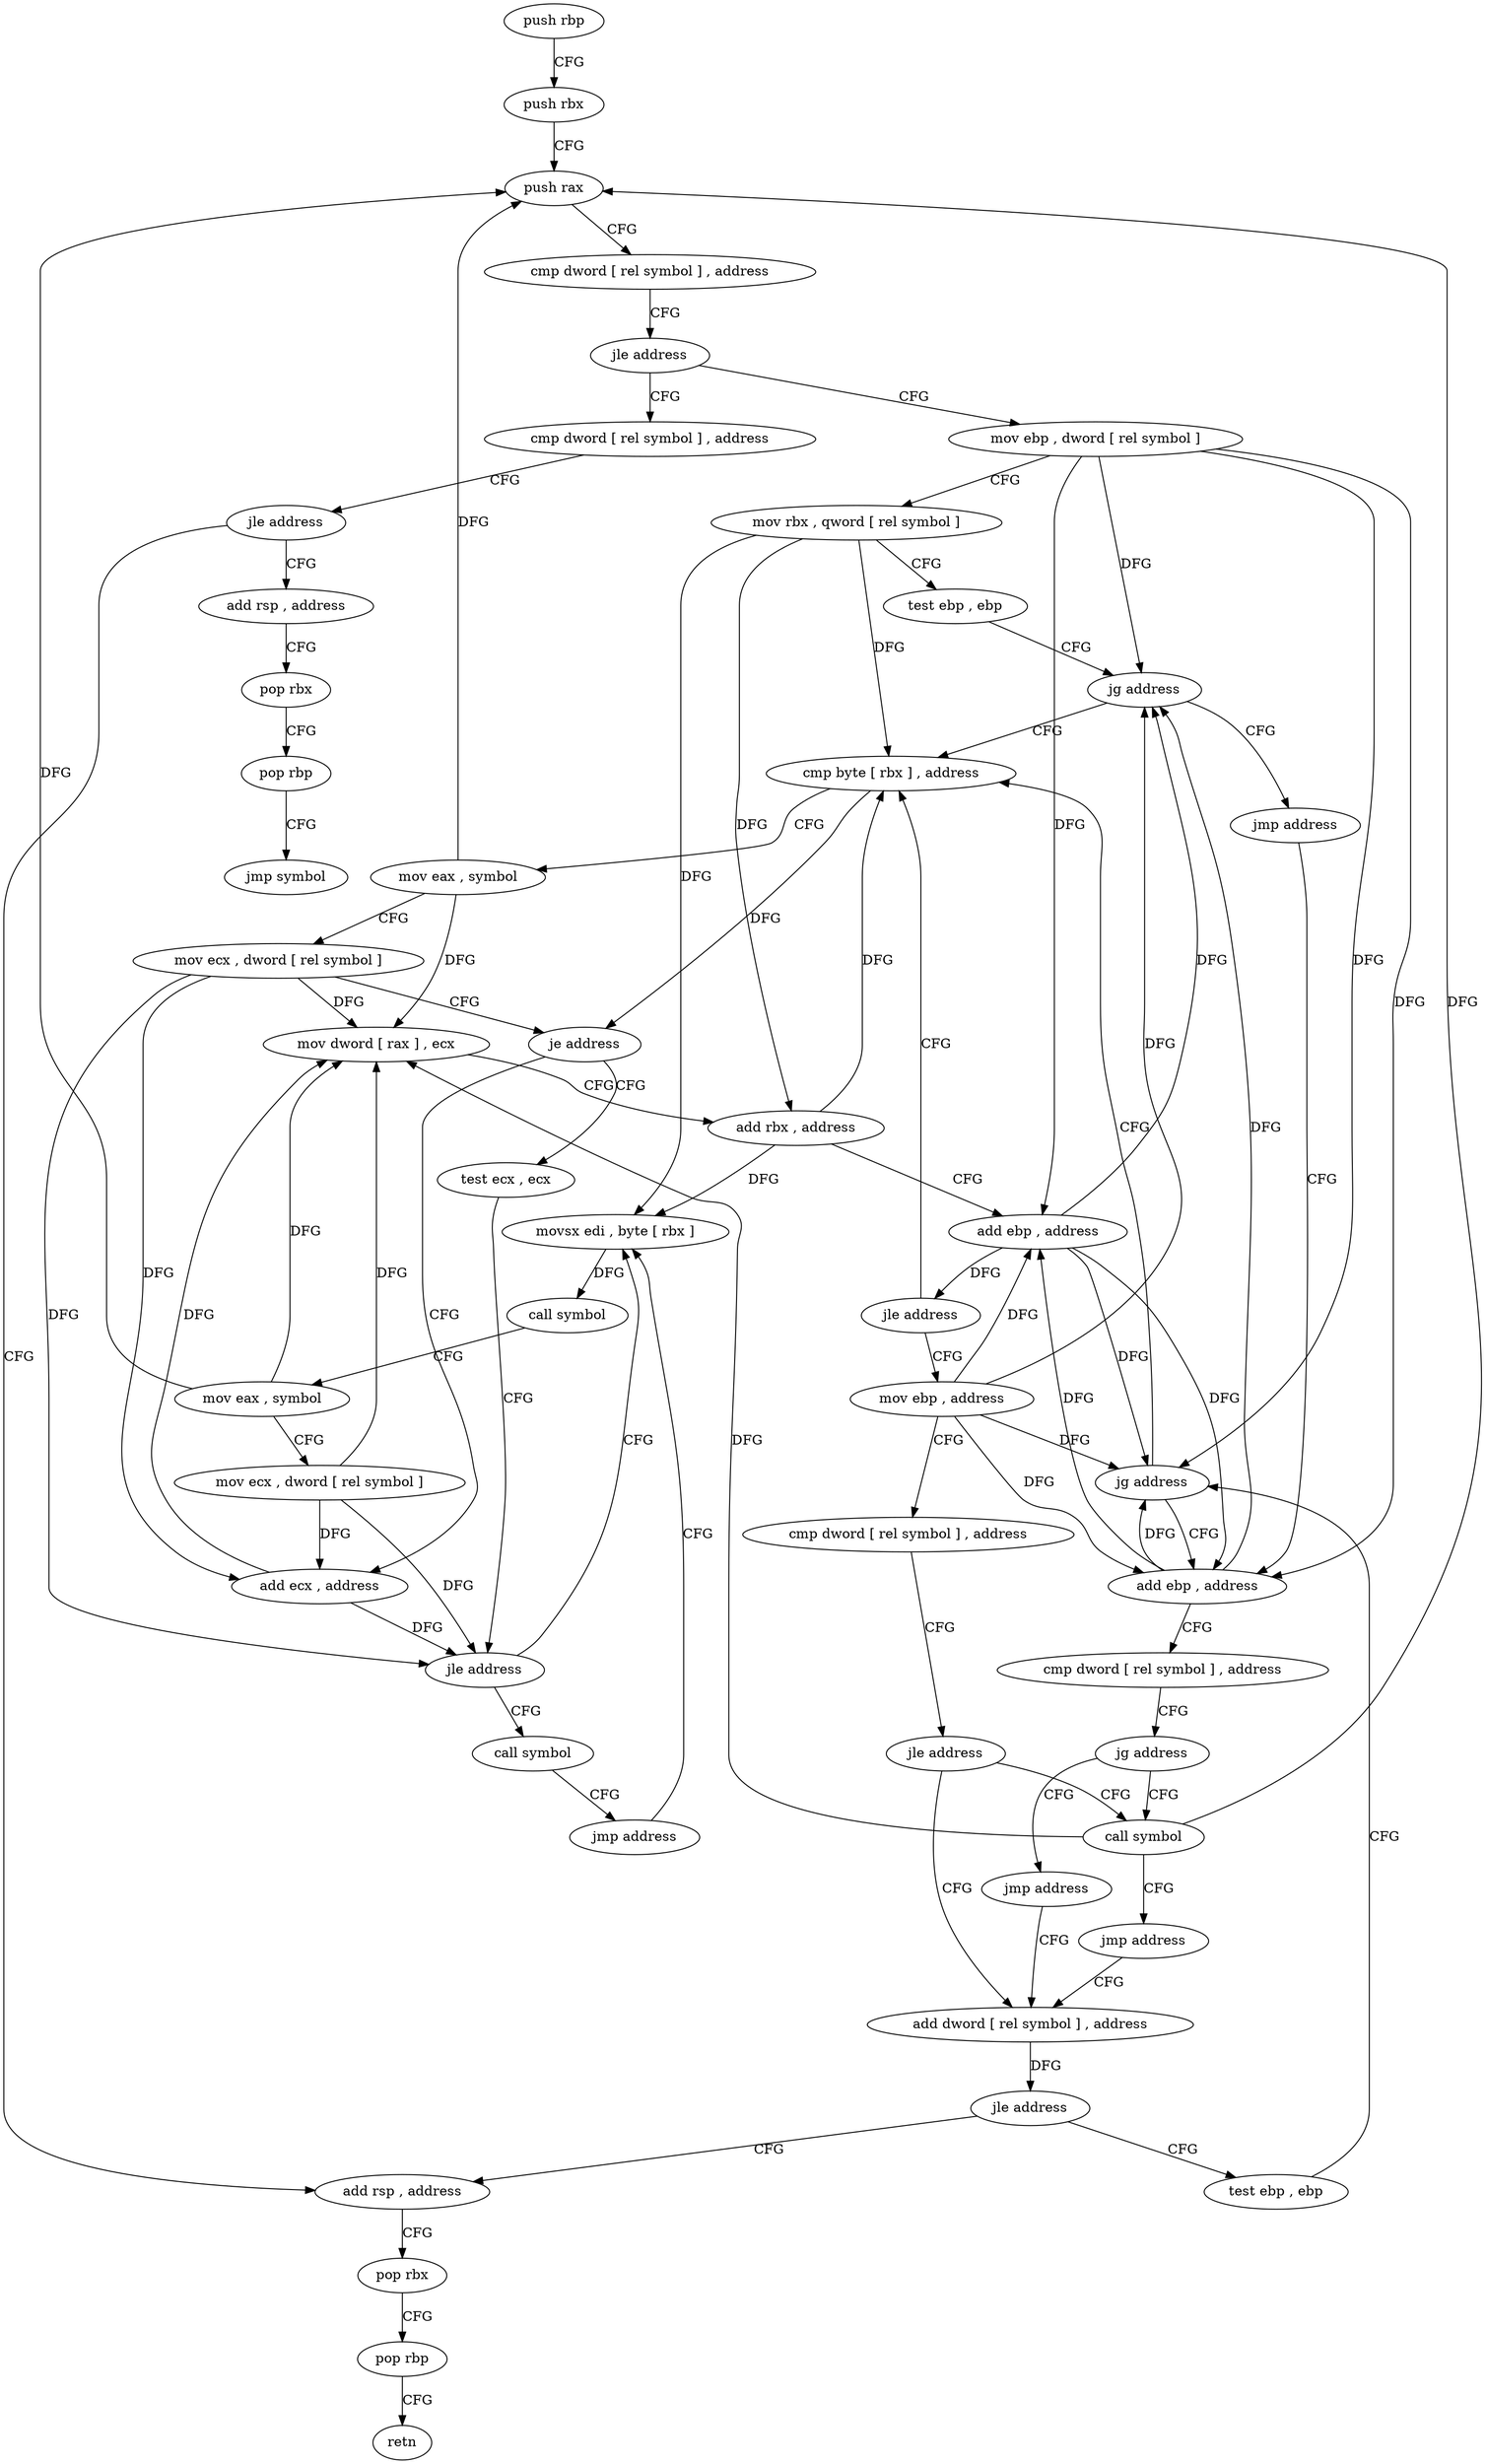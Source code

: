 digraph "func" {
"4211264" [label = "push rbp" ]
"4211265" [label = "push rbx" ]
"4211266" [label = "push rax" ]
"4211267" [label = "cmp dword [ rel symbol ] , address" ]
"4211274" [label = "jle address" ]
"4211429" [label = "cmp dword [ rel symbol ] , address" ]
"4211280" [label = "mov ebp , dword [ rel symbol ]" ]
"4211436" [label = "jle address" ]
"4211446" [label = "add rsp , address" ]
"4211438" [label = "add rsp , address" ]
"4211286" [label = "mov rbx , qword [ rel symbol ]" ]
"4211293" [label = "test ebp , ebp" ]
"4211295" [label = "jg address" ]
"4211377" [label = "cmp byte [ rbx ] , address" ]
"4211297" [label = "jmp address" ]
"4211450" [label = "pop rbx" ]
"4211451" [label = "pop rbp" ]
"4211452" [label = "retn" ]
"4211442" [label = "pop rbx" ]
"4211443" [label = "pop rbp" ]
"4211444" [label = "jmp symbol" ]
"4211380" [label = "mov eax , symbol" ]
"4211385" [label = "mov ecx , dword [ rel symbol ]" ]
"4211391" [label = "je address" ]
"4211363" [label = "add ecx , address" ]
"4211393" [label = "test ecx , ecx" ]
"4211325" [label = "add ebp , address" ]
"4211366" [label = "mov dword [ rax ] , ecx" ]
"4211368" [label = "add rbx , address" ]
"4211372" [label = "add ebp , address" ]
"4211375" [label = "jle address" ]
"4211408" [label = "mov ebp , address" ]
"4211395" [label = "jle address" ]
"4211344" [label = "movsx edi , byte [ rbx ]" ]
"4211397" [label = "call symbol" ]
"4211328" [label = "cmp dword [ rel symbol ] , address" ]
"4211335" [label = "jg address" ]
"4211422" [label = "call symbol" ]
"4211337" [label = "jmp address" ]
"4211413" [label = "cmp dword [ rel symbol ] , address" ]
"4211420" [label = "jle address" ]
"4211312" [label = "add dword [ rel symbol ] , address" ]
"4211347" [label = "call symbol" ]
"4211352" [label = "mov eax , symbol" ]
"4211357" [label = "mov ecx , dword [ rel symbol ]" ]
"4211402" [label = "jmp address" ]
"4211427" [label = "jmp address" ]
"4211319" [label = "jle address" ]
"4211321" [label = "test ebp , ebp" ]
"4211323" [label = "jg address" ]
"4211264" -> "4211265" [ label = "CFG" ]
"4211265" -> "4211266" [ label = "CFG" ]
"4211266" -> "4211267" [ label = "CFG" ]
"4211267" -> "4211274" [ label = "CFG" ]
"4211274" -> "4211429" [ label = "CFG" ]
"4211274" -> "4211280" [ label = "CFG" ]
"4211429" -> "4211436" [ label = "CFG" ]
"4211280" -> "4211286" [ label = "CFG" ]
"4211280" -> "4211295" [ label = "DFG" ]
"4211280" -> "4211372" [ label = "DFG" ]
"4211280" -> "4211325" [ label = "DFG" ]
"4211280" -> "4211323" [ label = "DFG" ]
"4211436" -> "4211446" [ label = "CFG" ]
"4211436" -> "4211438" [ label = "CFG" ]
"4211446" -> "4211450" [ label = "CFG" ]
"4211438" -> "4211442" [ label = "CFG" ]
"4211286" -> "4211293" [ label = "CFG" ]
"4211286" -> "4211377" [ label = "DFG" ]
"4211286" -> "4211368" [ label = "DFG" ]
"4211286" -> "4211344" [ label = "DFG" ]
"4211293" -> "4211295" [ label = "CFG" ]
"4211295" -> "4211377" [ label = "CFG" ]
"4211295" -> "4211297" [ label = "CFG" ]
"4211377" -> "4211380" [ label = "CFG" ]
"4211377" -> "4211391" [ label = "DFG" ]
"4211297" -> "4211325" [ label = "CFG" ]
"4211450" -> "4211451" [ label = "CFG" ]
"4211451" -> "4211452" [ label = "CFG" ]
"4211442" -> "4211443" [ label = "CFG" ]
"4211443" -> "4211444" [ label = "CFG" ]
"4211380" -> "4211385" [ label = "CFG" ]
"4211380" -> "4211266" [ label = "DFG" ]
"4211380" -> "4211366" [ label = "DFG" ]
"4211385" -> "4211391" [ label = "CFG" ]
"4211385" -> "4211363" [ label = "DFG" ]
"4211385" -> "4211366" [ label = "DFG" ]
"4211385" -> "4211395" [ label = "DFG" ]
"4211391" -> "4211363" [ label = "CFG" ]
"4211391" -> "4211393" [ label = "CFG" ]
"4211363" -> "4211366" [ label = "DFG" ]
"4211363" -> "4211395" [ label = "DFG" ]
"4211393" -> "4211395" [ label = "CFG" ]
"4211325" -> "4211328" [ label = "CFG" ]
"4211325" -> "4211295" [ label = "DFG" ]
"4211325" -> "4211372" [ label = "DFG" ]
"4211325" -> "4211323" [ label = "DFG" ]
"4211366" -> "4211368" [ label = "CFG" ]
"4211368" -> "4211372" [ label = "CFG" ]
"4211368" -> "4211377" [ label = "DFG" ]
"4211368" -> "4211344" [ label = "DFG" ]
"4211372" -> "4211375" [ label = "DFG" ]
"4211372" -> "4211295" [ label = "DFG" ]
"4211372" -> "4211325" [ label = "DFG" ]
"4211372" -> "4211323" [ label = "DFG" ]
"4211375" -> "4211408" [ label = "CFG" ]
"4211375" -> "4211377" [ label = "CFG" ]
"4211408" -> "4211413" [ label = "CFG" ]
"4211408" -> "4211295" [ label = "DFG" ]
"4211408" -> "4211372" [ label = "DFG" ]
"4211408" -> "4211325" [ label = "DFG" ]
"4211408" -> "4211323" [ label = "DFG" ]
"4211395" -> "4211344" [ label = "CFG" ]
"4211395" -> "4211397" [ label = "CFG" ]
"4211344" -> "4211347" [ label = "DFG" ]
"4211397" -> "4211402" [ label = "CFG" ]
"4211328" -> "4211335" [ label = "CFG" ]
"4211335" -> "4211422" [ label = "CFG" ]
"4211335" -> "4211337" [ label = "CFG" ]
"4211422" -> "4211427" [ label = "CFG" ]
"4211422" -> "4211266" [ label = "DFG" ]
"4211422" -> "4211366" [ label = "DFG" ]
"4211337" -> "4211312" [ label = "CFG" ]
"4211413" -> "4211420" [ label = "CFG" ]
"4211420" -> "4211312" [ label = "CFG" ]
"4211420" -> "4211422" [ label = "CFG" ]
"4211312" -> "4211319" [ label = "DFG" ]
"4211347" -> "4211352" [ label = "CFG" ]
"4211352" -> "4211357" [ label = "CFG" ]
"4211352" -> "4211266" [ label = "DFG" ]
"4211352" -> "4211366" [ label = "DFG" ]
"4211357" -> "4211363" [ label = "DFG" ]
"4211357" -> "4211366" [ label = "DFG" ]
"4211357" -> "4211395" [ label = "DFG" ]
"4211402" -> "4211344" [ label = "CFG" ]
"4211427" -> "4211312" [ label = "CFG" ]
"4211319" -> "4211446" [ label = "CFG" ]
"4211319" -> "4211321" [ label = "CFG" ]
"4211321" -> "4211323" [ label = "CFG" ]
"4211323" -> "4211377" [ label = "CFG" ]
"4211323" -> "4211325" [ label = "CFG" ]
}
